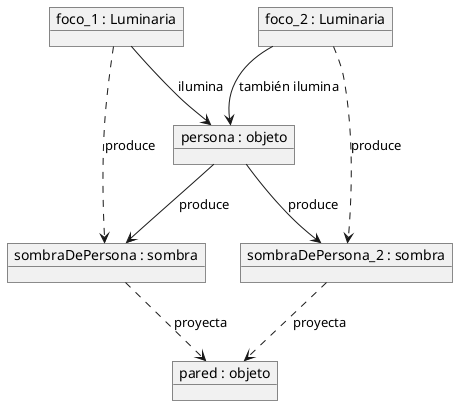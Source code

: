 @startuml
object "foco_1 : Luminaria" as F1
object "foco_2 : Luminaria" as F2
object "persona : objeto" as P
object "sombraDePersona : sombra" as S1
object "sombraDePersona_2 : sombra" as S2
object "pared : objeto" as W

F1 --> P : "ilumina"
F2 --> P : "también ilumina"
F1 ..> S1 : "produce"  
F2 ..> S2 : "produce"
P --> S1 : "produce"
P --> S2 : "produce"
S1 ..> W : "proyecta"
S2 ..> W : "proyecta"
@enduml

